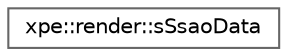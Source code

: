 digraph "Graphical Class Hierarchy"
{
 // LATEX_PDF_SIZE
  bgcolor="transparent";
  edge [fontname=Helvetica,fontsize=10,labelfontname=Helvetica,labelfontsize=10];
  node [fontname=Helvetica,fontsize=10,shape=box,height=0.2,width=0.4];
  rankdir="LR";
  Node0 [id="Node000000",label="xpe::render::sSsaoData",height=0.2,width=0.4,color="grey40", fillcolor="white", style="filled",URL="$structxpe_1_1render_1_1s_ssao_data.html",tooltip=" "];
}

